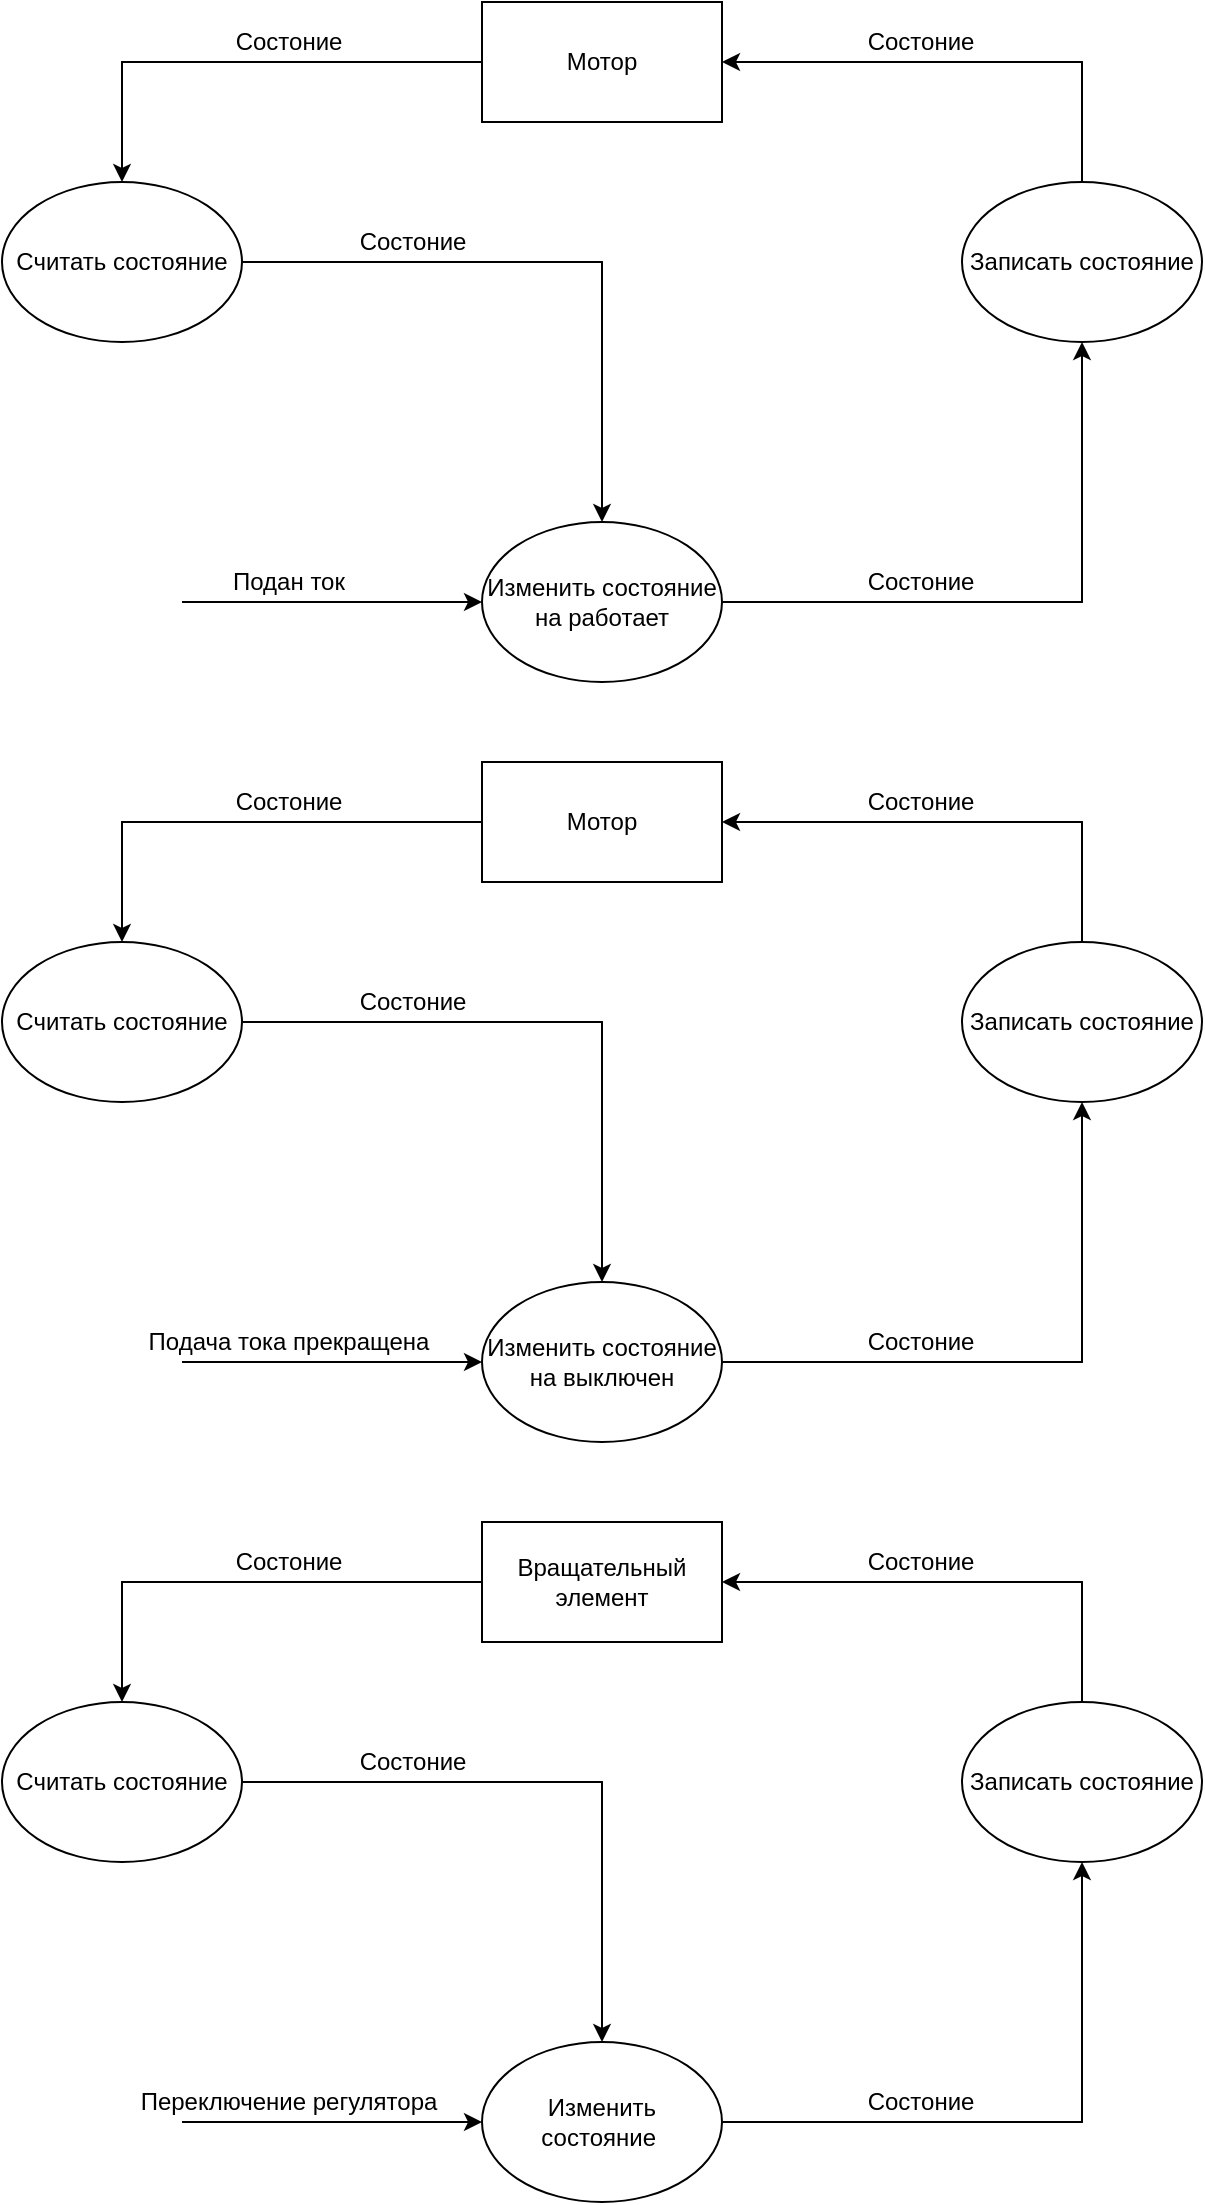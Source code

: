 <mxfile version="13.2.4" type="device"><diagram id="Y1rTG-JyacDKetST4R8A" name="Page-1"><mxGraphModel dx="1142" dy="734" grid="1" gridSize="10" guides="1" tooltips="1" connect="1" arrows="1" fold="1" page="1" pageScale="1" pageWidth="827" pageHeight="1169" math="0" shadow="0"><root><mxCell id="0"/><mxCell id="1" parent="0"/><mxCell id="A7ZU2eaGo7rbMDOEP8Zu-5" style="edgeStyle=orthogonalEdgeStyle;rounded=0;orthogonalLoop=1;jettySize=auto;html=1;exitX=0;exitY=0.5;exitDx=0;exitDy=0;entryX=0.5;entryY=0;entryDx=0;entryDy=0;" parent="1" source="A7ZU2eaGo7rbMDOEP8Zu-1" target="A7ZU2eaGo7rbMDOEP8Zu-2" edge="1"><mxGeometry relative="1" as="geometry"/></mxCell><mxCell id="A7ZU2eaGo7rbMDOEP8Zu-1" value="Мотор" style="rounded=0;whiteSpace=wrap;html=1;" parent="1" vertex="1"><mxGeometry x="360" y="110" width="120" height="60" as="geometry"/></mxCell><mxCell id="A7ZU2eaGo7rbMDOEP8Zu-6" style="edgeStyle=orthogonalEdgeStyle;rounded=0;orthogonalLoop=1;jettySize=auto;html=1;exitX=1;exitY=0.5;exitDx=0;exitDy=0;entryX=0.5;entryY=0;entryDx=0;entryDy=0;" parent="1" source="A7ZU2eaGo7rbMDOEP8Zu-2" target="A7ZU2eaGo7rbMDOEP8Zu-4" edge="1"><mxGeometry relative="1" as="geometry"/></mxCell><mxCell id="A7ZU2eaGo7rbMDOEP8Zu-2" value="Считать состояние" style="ellipse;whiteSpace=wrap;html=1;" parent="1" vertex="1"><mxGeometry x="120" y="200" width="120" height="80" as="geometry"/></mxCell><mxCell id="A7ZU2eaGo7rbMDOEP8Zu-8" style="edgeStyle=orthogonalEdgeStyle;rounded=0;orthogonalLoop=1;jettySize=auto;html=1;exitX=0.5;exitY=0;exitDx=0;exitDy=0;entryX=1;entryY=0.5;entryDx=0;entryDy=0;" parent="1" source="A7ZU2eaGo7rbMDOEP8Zu-3" target="A7ZU2eaGo7rbMDOEP8Zu-1" edge="1"><mxGeometry relative="1" as="geometry"/></mxCell><mxCell id="A7ZU2eaGo7rbMDOEP8Zu-3" value="Записать состояние" style="ellipse;whiteSpace=wrap;html=1;" parent="1" vertex="1"><mxGeometry x="600" y="200" width="120" height="80" as="geometry"/></mxCell><mxCell id="A7ZU2eaGo7rbMDOEP8Zu-7" style="edgeStyle=orthogonalEdgeStyle;rounded=0;orthogonalLoop=1;jettySize=auto;html=1;exitX=1;exitY=0.5;exitDx=0;exitDy=0;entryX=0.5;entryY=1;entryDx=0;entryDy=0;" parent="1" source="A7ZU2eaGo7rbMDOEP8Zu-4" target="A7ZU2eaGo7rbMDOEP8Zu-3" edge="1"><mxGeometry relative="1" as="geometry"/></mxCell><mxCell id="A7ZU2eaGo7rbMDOEP8Zu-4" value="Изменить состояние на работает" style="ellipse;whiteSpace=wrap;html=1;" parent="1" vertex="1"><mxGeometry x="360" y="370" width="120" height="80" as="geometry"/></mxCell><mxCell id="A7ZU2eaGo7rbMDOEP8Zu-9" value="" style="endArrow=classic;html=1;entryX=0;entryY=0.5;entryDx=0;entryDy=0;" parent="1" target="A7ZU2eaGo7rbMDOEP8Zu-4" edge="1"><mxGeometry width="50" height="50" relative="1" as="geometry"><mxPoint x="210" y="410" as="sourcePoint"/><mxPoint x="440" y="320" as="targetPoint"/></mxGeometry></mxCell><mxCell id="A7ZU2eaGo7rbMDOEP8Zu-10" value="Состоние" style="text;html=1;align=center;verticalAlign=middle;resizable=0;points=[];autosize=1;" parent="1" vertex="1"><mxGeometry x="228" y="120" width="70" height="20" as="geometry"/></mxCell><mxCell id="A7ZU2eaGo7rbMDOEP8Zu-11" value="Состоние" style="text;html=1;align=center;verticalAlign=middle;resizable=0;points=[];autosize=1;" parent="1" vertex="1"><mxGeometry x="290" y="220" width="70" height="20" as="geometry"/></mxCell><mxCell id="A7ZU2eaGo7rbMDOEP8Zu-12" value="Состоние" style="text;html=1;align=center;verticalAlign=middle;resizable=0;points=[];autosize=1;" parent="1" vertex="1"><mxGeometry x="544" y="390" width="70" height="20" as="geometry"/></mxCell><mxCell id="A7ZU2eaGo7rbMDOEP8Zu-13" value="Состоние" style="text;html=1;align=center;verticalAlign=middle;resizable=0;points=[];autosize=1;" parent="1" vertex="1"><mxGeometry x="544" y="120" width="70" height="20" as="geometry"/></mxCell><mxCell id="A7ZU2eaGo7rbMDOEP8Zu-14" value="Подан ток" style="text;html=1;align=center;verticalAlign=middle;resizable=0;points=[];autosize=1;" parent="1" vertex="1"><mxGeometry x="228" y="390" width="70" height="20" as="geometry"/></mxCell><mxCell id="A7ZU2eaGo7rbMDOEP8Zu-15" style="edgeStyle=orthogonalEdgeStyle;rounded=0;orthogonalLoop=1;jettySize=auto;html=1;exitX=0;exitY=0.5;exitDx=0;exitDy=0;entryX=0.5;entryY=0;entryDx=0;entryDy=0;" parent="1" source="A7ZU2eaGo7rbMDOEP8Zu-16" target="A7ZU2eaGo7rbMDOEP8Zu-18" edge="1"><mxGeometry relative="1" as="geometry"/></mxCell><mxCell id="A7ZU2eaGo7rbMDOEP8Zu-16" value="Мотор" style="rounded=0;whiteSpace=wrap;html=1;" parent="1" vertex="1"><mxGeometry x="360" y="490" width="120" height="60" as="geometry"/></mxCell><mxCell id="A7ZU2eaGo7rbMDOEP8Zu-17" style="edgeStyle=orthogonalEdgeStyle;rounded=0;orthogonalLoop=1;jettySize=auto;html=1;exitX=1;exitY=0.5;exitDx=0;exitDy=0;entryX=0.5;entryY=0;entryDx=0;entryDy=0;" parent="1" source="A7ZU2eaGo7rbMDOEP8Zu-18" target="A7ZU2eaGo7rbMDOEP8Zu-22" edge="1"><mxGeometry relative="1" as="geometry"/></mxCell><mxCell id="A7ZU2eaGo7rbMDOEP8Zu-18" value="Считать состояние" style="ellipse;whiteSpace=wrap;html=1;" parent="1" vertex="1"><mxGeometry x="120" y="580" width="120" height="80" as="geometry"/></mxCell><mxCell id="A7ZU2eaGo7rbMDOEP8Zu-19" style="edgeStyle=orthogonalEdgeStyle;rounded=0;orthogonalLoop=1;jettySize=auto;html=1;exitX=0.5;exitY=0;exitDx=0;exitDy=0;entryX=1;entryY=0.5;entryDx=0;entryDy=0;" parent="1" source="A7ZU2eaGo7rbMDOEP8Zu-20" target="A7ZU2eaGo7rbMDOEP8Zu-16" edge="1"><mxGeometry relative="1" as="geometry"/></mxCell><mxCell id="A7ZU2eaGo7rbMDOEP8Zu-20" value="Записать состояние" style="ellipse;whiteSpace=wrap;html=1;" parent="1" vertex="1"><mxGeometry x="600" y="580" width="120" height="80" as="geometry"/></mxCell><mxCell id="A7ZU2eaGo7rbMDOEP8Zu-21" style="edgeStyle=orthogonalEdgeStyle;rounded=0;orthogonalLoop=1;jettySize=auto;html=1;exitX=1;exitY=0.5;exitDx=0;exitDy=0;entryX=0.5;entryY=1;entryDx=0;entryDy=0;" parent="1" source="A7ZU2eaGo7rbMDOEP8Zu-22" target="A7ZU2eaGo7rbMDOEP8Zu-20" edge="1"><mxGeometry relative="1" as="geometry"/></mxCell><mxCell id="A7ZU2eaGo7rbMDOEP8Zu-22" value="Изменить состояние на выключен" style="ellipse;whiteSpace=wrap;html=1;" parent="1" vertex="1"><mxGeometry x="360" y="750" width="120" height="80" as="geometry"/></mxCell><mxCell id="A7ZU2eaGo7rbMDOEP8Zu-23" value="" style="endArrow=classic;html=1;entryX=0;entryY=0.5;entryDx=0;entryDy=0;" parent="1" target="A7ZU2eaGo7rbMDOEP8Zu-22" edge="1"><mxGeometry width="50" height="50" relative="1" as="geometry"><mxPoint x="210" y="790" as="sourcePoint"/><mxPoint x="440" y="700" as="targetPoint"/></mxGeometry></mxCell><mxCell id="A7ZU2eaGo7rbMDOEP8Zu-24" value="Состоние" style="text;html=1;align=center;verticalAlign=middle;resizable=0;points=[];autosize=1;" parent="1" vertex="1"><mxGeometry x="228" y="500" width="70" height="20" as="geometry"/></mxCell><mxCell id="A7ZU2eaGo7rbMDOEP8Zu-25" value="Состоние" style="text;html=1;align=center;verticalAlign=middle;resizable=0;points=[];autosize=1;" parent="1" vertex="1"><mxGeometry x="290" y="600" width="70" height="20" as="geometry"/></mxCell><mxCell id="A7ZU2eaGo7rbMDOEP8Zu-26" value="Состоние" style="text;html=1;align=center;verticalAlign=middle;resizable=0;points=[];autosize=1;" parent="1" vertex="1"><mxGeometry x="544" y="770" width="70" height="20" as="geometry"/></mxCell><mxCell id="A7ZU2eaGo7rbMDOEP8Zu-27" value="Состоние" style="text;html=1;align=center;verticalAlign=middle;resizable=0;points=[];autosize=1;" parent="1" vertex="1"><mxGeometry x="544" y="500" width="70" height="20" as="geometry"/></mxCell><mxCell id="A7ZU2eaGo7rbMDOEP8Zu-28" value="Подача тока прекращена" style="text;html=1;align=center;verticalAlign=middle;resizable=0;points=[];autosize=1;" parent="1" vertex="1"><mxGeometry x="183" y="770" width="160" height="20" as="geometry"/></mxCell><mxCell id="A7ZU2eaGo7rbMDOEP8Zu-29" style="edgeStyle=orthogonalEdgeStyle;rounded=0;orthogonalLoop=1;jettySize=auto;html=1;exitX=0;exitY=0.5;exitDx=0;exitDy=0;entryX=0.5;entryY=0;entryDx=0;entryDy=0;" parent="1" source="A7ZU2eaGo7rbMDOEP8Zu-30" target="A7ZU2eaGo7rbMDOEP8Zu-32" edge="1"><mxGeometry relative="1" as="geometry"/></mxCell><mxCell id="A7ZU2eaGo7rbMDOEP8Zu-30" value="Вращательный элемент" style="rounded=0;whiteSpace=wrap;html=1;" parent="1" vertex="1"><mxGeometry x="360" y="870" width="120" height="60" as="geometry"/></mxCell><mxCell id="A7ZU2eaGo7rbMDOEP8Zu-31" style="edgeStyle=orthogonalEdgeStyle;rounded=0;orthogonalLoop=1;jettySize=auto;html=1;exitX=1;exitY=0.5;exitDx=0;exitDy=0;entryX=0.5;entryY=0;entryDx=0;entryDy=0;" parent="1" source="A7ZU2eaGo7rbMDOEP8Zu-32" target="A7ZU2eaGo7rbMDOEP8Zu-36" edge="1"><mxGeometry relative="1" as="geometry"/></mxCell><mxCell id="A7ZU2eaGo7rbMDOEP8Zu-32" value="Считать состояние" style="ellipse;whiteSpace=wrap;html=1;" parent="1" vertex="1"><mxGeometry x="120" y="960" width="120" height="80" as="geometry"/></mxCell><mxCell id="A7ZU2eaGo7rbMDOEP8Zu-33" style="edgeStyle=orthogonalEdgeStyle;rounded=0;orthogonalLoop=1;jettySize=auto;html=1;exitX=0.5;exitY=0;exitDx=0;exitDy=0;entryX=1;entryY=0.5;entryDx=0;entryDy=0;" parent="1" source="A7ZU2eaGo7rbMDOEP8Zu-34" target="A7ZU2eaGo7rbMDOEP8Zu-30" edge="1"><mxGeometry relative="1" as="geometry"/></mxCell><mxCell id="A7ZU2eaGo7rbMDOEP8Zu-34" value="Записать состояние" style="ellipse;whiteSpace=wrap;html=1;" parent="1" vertex="1"><mxGeometry x="600" y="960" width="120" height="80" as="geometry"/></mxCell><mxCell id="A7ZU2eaGo7rbMDOEP8Zu-35" style="edgeStyle=orthogonalEdgeStyle;rounded=0;orthogonalLoop=1;jettySize=auto;html=1;exitX=1;exitY=0.5;exitDx=0;exitDy=0;entryX=0.5;entryY=1;entryDx=0;entryDy=0;" parent="1" source="A7ZU2eaGo7rbMDOEP8Zu-36" target="A7ZU2eaGo7rbMDOEP8Zu-34" edge="1"><mxGeometry relative="1" as="geometry"/></mxCell><mxCell id="A7ZU2eaGo7rbMDOEP8Zu-36" value="Изменить состояние&amp;nbsp;" style="ellipse;whiteSpace=wrap;html=1;" parent="1" vertex="1"><mxGeometry x="360" y="1130" width="120" height="80" as="geometry"/></mxCell><mxCell id="A7ZU2eaGo7rbMDOEP8Zu-37" value="" style="endArrow=classic;html=1;entryX=0;entryY=0.5;entryDx=0;entryDy=0;" parent="1" target="A7ZU2eaGo7rbMDOEP8Zu-36" edge="1"><mxGeometry width="50" height="50" relative="1" as="geometry"><mxPoint x="210" y="1170" as="sourcePoint"/><mxPoint x="440" y="1080" as="targetPoint"/></mxGeometry></mxCell><mxCell id="A7ZU2eaGo7rbMDOEP8Zu-38" value="Состоние" style="text;html=1;align=center;verticalAlign=middle;resizable=0;points=[];autosize=1;" parent="1" vertex="1"><mxGeometry x="228" y="880" width="70" height="20" as="geometry"/></mxCell><mxCell id="A7ZU2eaGo7rbMDOEP8Zu-39" value="Состоние" style="text;html=1;align=center;verticalAlign=middle;resizable=0;points=[];autosize=1;" parent="1" vertex="1"><mxGeometry x="290" y="980" width="70" height="20" as="geometry"/></mxCell><mxCell id="A7ZU2eaGo7rbMDOEP8Zu-40" value="Состоние" style="text;html=1;align=center;verticalAlign=middle;resizable=0;points=[];autosize=1;" parent="1" vertex="1"><mxGeometry x="544" y="1150" width="70" height="20" as="geometry"/></mxCell><mxCell id="A7ZU2eaGo7rbMDOEP8Zu-41" value="Состоние" style="text;html=1;align=center;verticalAlign=middle;resizable=0;points=[];autosize=1;" parent="1" vertex="1"><mxGeometry x="544" y="880" width="70" height="20" as="geometry"/></mxCell><mxCell id="A7ZU2eaGo7rbMDOEP8Zu-42" value="Переключение регулятора" style="text;html=1;align=center;verticalAlign=middle;resizable=0;points=[];autosize=1;" parent="1" vertex="1"><mxGeometry x="183" y="1150" width="160" height="20" as="geometry"/></mxCell></root></mxGraphModel></diagram></mxfile>